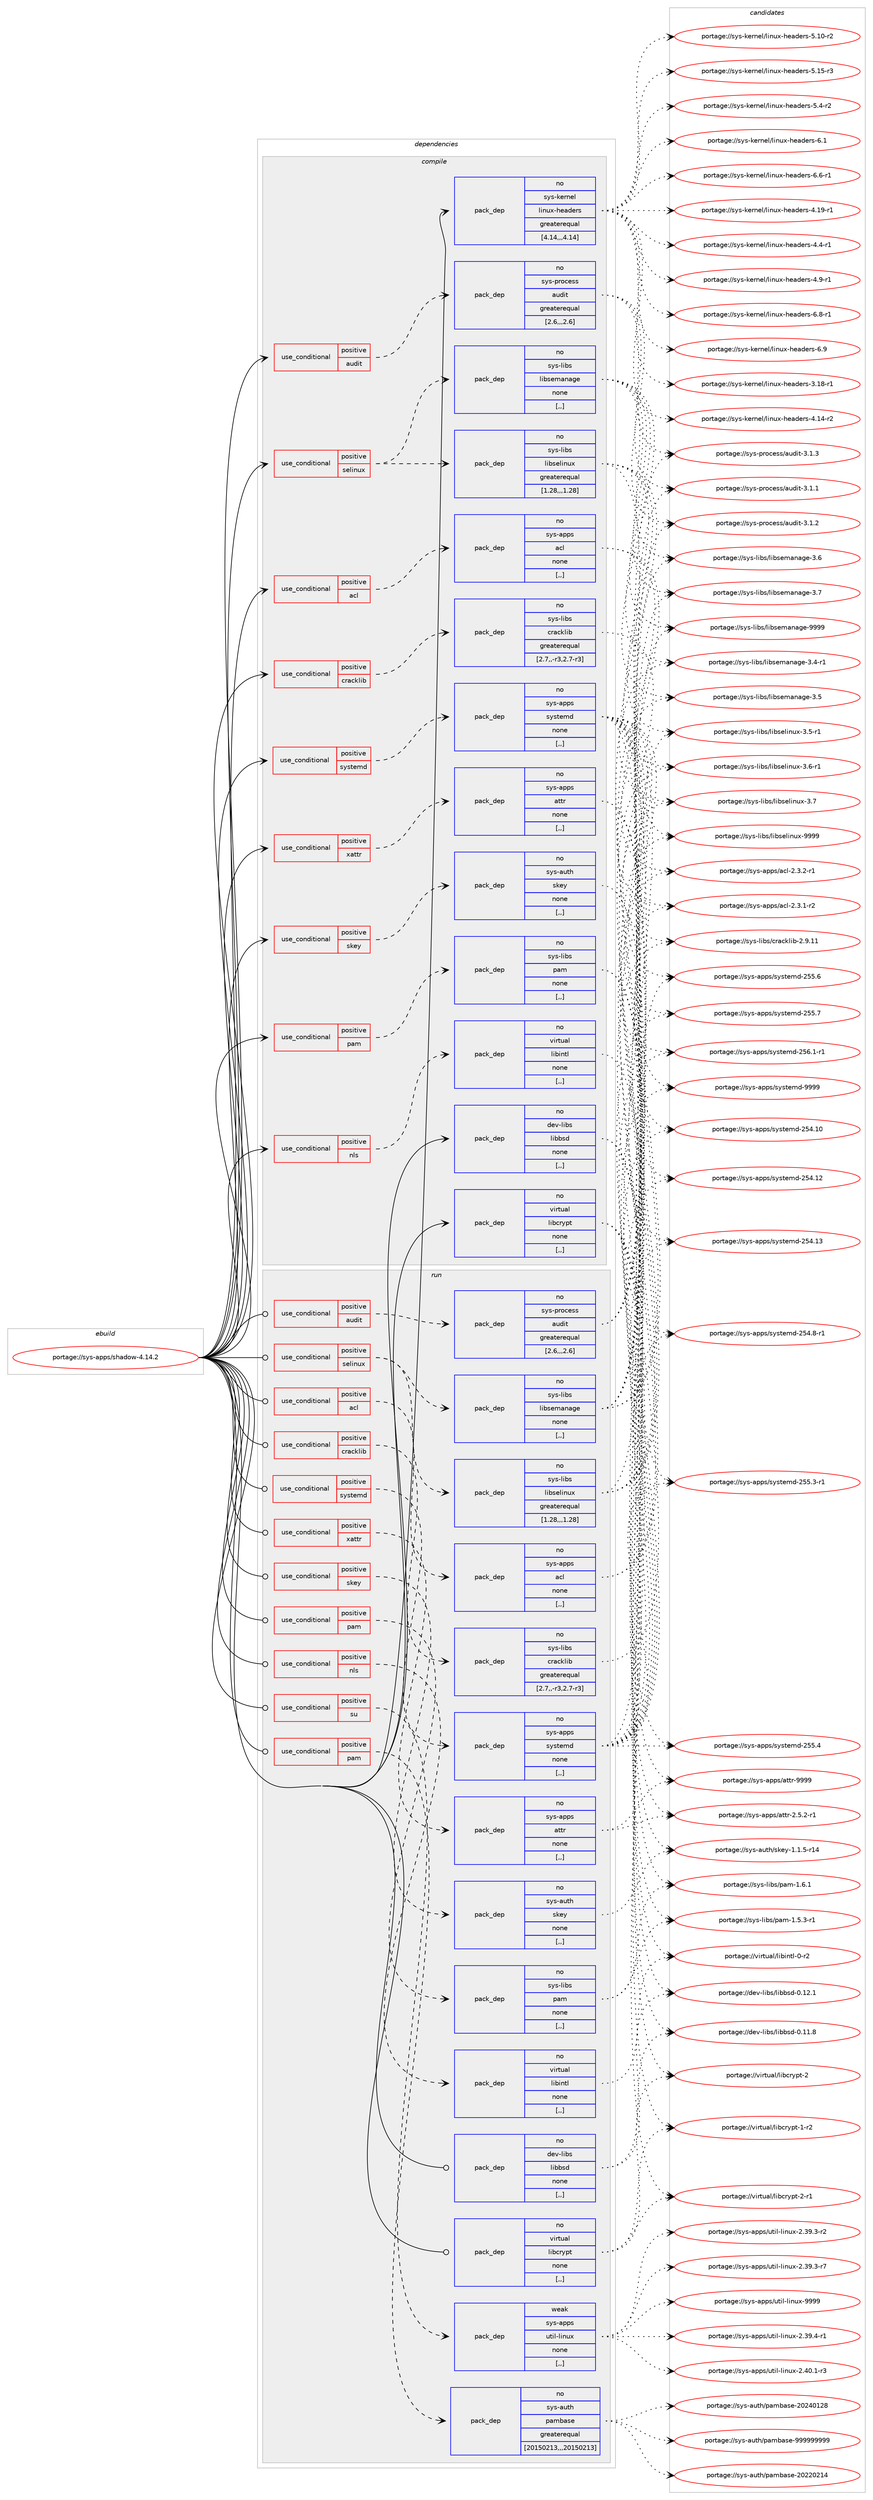 digraph prolog {

# *************
# Graph options
# *************

newrank=true;
concentrate=true;
compound=true;
graph [rankdir=LR,fontname=Helvetica,fontsize=10,ranksep=1.5];#, ranksep=2.5, nodesep=0.2];
edge  [arrowhead=vee];
node  [fontname=Helvetica,fontsize=10];

# **********
# The ebuild
# **********

subgraph cluster_leftcol {
color=gray;
rank=same;
label=<<i>ebuild</i>>;
id [label="portage://sys-apps/shadow-4.14.2", color=red, width=4, href="../sys-apps/shadow-4.14.2.svg"];
}

# ****************
# The dependencies
# ****************

subgraph cluster_midcol {
color=gray;
label=<<i>dependencies</i>>;
subgraph cluster_compile {
fillcolor="#eeeeee";
style=filled;
label=<<i>compile</i>>;
subgraph cond109213 {
dependency413370 [label=<<TABLE BORDER="0" CELLBORDER="1" CELLSPACING="0" CELLPADDING="4"><TR><TD ROWSPAN="3" CELLPADDING="10">use_conditional</TD></TR><TR><TD>positive</TD></TR><TR><TD>acl</TD></TR></TABLE>>, shape=none, color=red];
subgraph pack301301 {
dependency413371 [label=<<TABLE BORDER="0" CELLBORDER="1" CELLSPACING="0" CELLPADDING="4" WIDTH="220"><TR><TD ROWSPAN="6" CELLPADDING="30">pack_dep</TD></TR><TR><TD WIDTH="110">no</TD></TR><TR><TD>sys-apps</TD></TR><TR><TD>acl</TD></TR><TR><TD>none</TD></TR><TR><TD>[,,]</TD></TR></TABLE>>, shape=none, color=blue];
}
dependency413370:e -> dependency413371:w [weight=20,style="dashed",arrowhead="vee"];
}
id:e -> dependency413370:w [weight=20,style="solid",arrowhead="vee"];
subgraph cond109214 {
dependency413372 [label=<<TABLE BORDER="0" CELLBORDER="1" CELLSPACING="0" CELLPADDING="4"><TR><TD ROWSPAN="3" CELLPADDING="10">use_conditional</TD></TR><TR><TD>positive</TD></TR><TR><TD>audit</TD></TR></TABLE>>, shape=none, color=red];
subgraph pack301302 {
dependency413373 [label=<<TABLE BORDER="0" CELLBORDER="1" CELLSPACING="0" CELLPADDING="4" WIDTH="220"><TR><TD ROWSPAN="6" CELLPADDING="30">pack_dep</TD></TR><TR><TD WIDTH="110">no</TD></TR><TR><TD>sys-process</TD></TR><TR><TD>audit</TD></TR><TR><TD>greaterequal</TD></TR><TR><TD>[2.6,,,2.6]</TD></TR></TABLE>>, shape=none, color=blue];
}
dependency413372:e -> dependency413373:w [weight=20,style="dashed",arrowhead="vee"];
}
id:e -> dependency413372:w [weight=20,style="solid",arrowhead="vee"];
subgraph cond109215 {
dependency413374 [label=<<TABLE BORDER="0" CELLBORDER="1" CELLSPACING="0" CELLPADDING="4"><TR><TD ROWSPAN="3" CELLPADDING="10">use_conditional</TD></TR><TR><TD>positive</TD></TR><TR><TD>cracklib</TD></TR></TABLE>>, shape=none, color=red];
subgraph pack301303 {
dependency413375 [label=<<TABLE BORDER="0" CELLBORDER="1" CELLSPACING="0" CELLPADDING="4" WIDTH="220"><TR><TD ROWSPAN="6" CELLPADDING="30">pack_dep</TD></TR><TR><TD WIDTH="110">no</TD></TR><TR><TD>sys-libs</TD></TR><TR><TD>cracklib</TD></TR><TR><TD>greaterequal</TD></TR><TR><TD>[2.7,,-r3,2.7-r3]</TD></TR></TABLE>>, shape=none, color=blue];
}
dependency413374:e -> dependency413375:w [weight=20,style="dashed",arrowhead="vee"];
}
id:e -> dependency413374:w [weight=20,style="solid",arrowhead="vee"];
subgraph cond109216 {
dependency413376 [label=<<TABLE BORDER="0" CELLBORDER="1" CELLSPACING="0" CELLPADDING="4"><TR><TD ROWSPAN="3" CELLPADDING="10">use_conditional</TD></TR><TR><TD>positive</TD></TR><TR><TD>nls</TD></TR></TABLE>>, shape=none, color=red];
subgraph pack301304 {
dependency413377 [label=<<TABLE BORDER="0" CELLBORDER="1" CELLSPACING="0" CELLPADDING="4" WIDTH="220"><TR><TD ROWSPAN="6" CELLPADDING="30">pack_dep</TD></TR><TR><TD WIDTH="110">no</TD></TR><TR><TD>virtual</TD></TR><TR><TD>libintl</TD></TR><TR><TD>none</TD></TR><TR><TD>[,,]</TD></TR></TABLE>>, shape=none, color=blue];
}
dependency413376:e -> dependency413377:w [weight=20,style="dashed",arrowhead="vee"];
}
id:e -> dependency413376:w [weight=20,style="solid",arrowhead="vee"];
subgraph cond109217 {
dependency413378 [label=<<TABLE BORDER="0" CELLBORDER="1" CELLSPACING="0" CELLPADDING="4"><TR><TD ROWSPAN="3" CELLPADDING="10">use_conditional</TD></TR><TR><TD>positive</TD></TR><TR><TD>pam</TD></TR></TABLE>>, shape=none, color=red];
subgraph pack301305 {
dependency413379 [label=<<TABLE BORDER="0" CELLBORDER="1" CELLSPACING="0" CELLPADDING="4" WIDTH="220"><TR><TD ROWSPAN="6" CELLPADDING="30">pack_dep</TD></TR><TR><TD WIDTH="110">no</TD></TR><TR><TD>sys-libs</TD></TR><TR><TD>pam</TD></TR><TR><TD>none</TD></TR><TR><TD>[,,]</TD></TR></TABLE>>, shape=none, color=blue];
}
dependency413378:e -> dependency413379:w [weight=20,style="dashed",arrowhead="vee"];
}
id:e -> dependency413378:w [weight=20,style="solid",arrowhead="vee"];
subgraph cond109218 {
dependency413380 [label=<<TABLE BORDER="0" CELLBORDER="1" CELLSPACING="0" CELLPADDING="4"><TR><TD ROWSPAN="3" CELLPADDING="10">use_conditional</TD></TR><TR><TD>positive</TD></TR><TR><TD>selinux</TD></TR></TABLE>>, shape=none, color=red];
subgraph pack301306 {
dependency413381 [label=<<TABLE BORDER="0" CELLBORDER="1" CELLSPACING="0" CELLPADDING="4" WIDTH="220"><TR><TD ROWSPAN="6" CELLPADDING="30">pack_dep</TD></TR><TR><TD WIDTH="110">no</TD></TR><TR><TD>sys-libs</TD></TR><TR><TD>libselinux</TD></TR><TR><TD>greaterequal</TD></TR><TR><TD>[1.28,,,1.28]</TD></TR></TABLE>>, shape=none, color=blue];
}
dependency413380:e -> dependency413381:w [weight=20,style="dashed",arrowhead="vee"];
subgraph pack301307 {
dependency413382 [label=<<TABLE BORDER="0" CELLBORDER="1" CELLSPACING="0" CELLPADDING="4" WIDTH="220"><TR><TD ROWSPAN="6" CELLPADDING="30">pack_dep</TD></TR><TR><TD WIDTH="110">no</TD></TR><TR><TD>sys-libs</TD></TR><TR><TD>libsemanage</TD></TR><TR><TD>none</TD></TR><TR><TD>[,,]</TD></TR></TABLE>>, shape=none, color=blue];
}
dependency413380:e -> dependency413382:w [weight=20,style="dashed",arrowhead="vee"];
}
id:e -> dependency413380:w [weight=20,style="solid",arrowhead="vee"];
subgraph cond109219 {
dependency413383 [label=<<TABLE BORDER="0" CELLBORDER="1" CELLSPACING="0" CELLPADDING="4"><TR><TD ROWSPAN="3" CELLPADDING="10">use_conditional</TD></TR><TR><TD>positive</TD></TR><TR><TD>skey</TD></TR></TABLE>>, shape=none, color=red];
subgraph pack301308 {
dependency413384 [label=<<TABLE BORDER="0" CELLBORDER="1" CELLSPACING="0" CELLPADDING="4" WIDTH="220"><TR><TD ROWSPAN="6" CELLPADDING="30">pack_dep</TD></TR><TR><TD WIDTH="110">no</TD></TR><TR><TD>sys-auth</TD></TR><TR><TD>skey</TD></TR><TR><TD>none</TD></TR><TR><TD>[,,]</TD></TR></TABLE>>, shape=none, color=blue];
}
dependency413383:e -> dependency413384:w [weight=20,style="dashed",arrowhead="vee"];
}
id:e -> dependency413383:w [weight=20,style="solid",arrowhead="vee"];
subgraph cond109220 {
dependency413385 [label=<<TABLE BORDER="0" CELLBORDER="1" CELLSPACING="0" CELLPADDING="4"><TR><TD ROWSPAN="3" CELLPADDING="10">use_conditional</TD></TR><TR><TD>positive</TD></TR><TR><TD>systemd</TD></TR></TABLE>>, shape=none, color=red];
subgraph pack301309 {
dependency413386 [label=<<TABLE BORDER="0" CELLBORDER="1" CELLSPACING="0" CELLPADDING="4" WIDTH="220"><TR><TD ROWSPAN="6" CELLPADDING="30">pack_dep</TD></TR><TR><TD WIDTH="110">no</TD></TR><TR><TD>sys-apps</TD></TR><TR><TD>systemd</TD></TR><TR><TD>none</TD></TR><TR><TD>[,,]</TD></TR></TABLE>>, shape=none, color=blue];
}
dependency413385:e -> dependency413386:w [weight=20,style="dashed",arrowhead="vee"];
}
id:e -> dependency413385:w [weight=20,style="solid",arrowhead="vee"];
subgraph cond109221 {
dependency413387 [label=<<TABLE BORDER="0" CELLBORDER="1" CELLSPACING="0" CELLPADDING="4"><TR><TD ROWSPAN="3" CELLPADDING="10">use_conditional</TD></TR><TR><TD>positive</TD></TR><TR><TD>xattr</TD></TR></TABLE>>, shape=none, color=red];
subgraph pack301310 {
dependency413388 [label=<<TABLE BORDER="0" CELLBORDER="1" CELLSPACING="0" CELLPADDING="4" WIDTH="220"><TR><TD ROWSPAN="6" CELLPADDING="30">pack_dep</TD></TR><TR><TD WIDTH="110">no</TD></TR><TR><TD>sys-apps</TD></TR><TR><TD>attr</TD></TR><TR><TD>none</TD></TR><TR><TD>[,,]</TD></TR></TABLE>>, shape=none, color=blue];
}
dependency413387:e -> dependency413388:w [weight=20,style="dashed",arrowhead="vee"];
}
id:e -> dependency413387:w [weight=20,style="solid",arrowhead="vee"];
subgraph pack301311 {
dependency413389 [label=<<TABLE BORDER="0" CELLBORDER="1" CELLSPACING="0" CELLPADDING="4" WIDTH="220"><TR><TD ROWSPAN="6" CELLPADDING="30">pack_dep</TD></TR><TR><TD WIDTH="110">no</TD></TR><TR><TD>dev-libs</TD></TR><TR><TD>libbsd</TD></TR><TR><TD>none</TD></TR><TR><TD>[,,]</TD></TR></TABLE>>, shape=none, color=blue];
}
id:e -> dependency413389:w [weight=20,style="solid",arrowhead="vee"];
subgraph pack301312 {
dependency413390 [label=<<TABLE BORDER="0" CELLBORDER="1" CELLSPACING="0" CELLPADDING="4" WIDTH="220"><TR><TD ROWSPAN="6" CELLPADDING="30">pack_dep</TD></TR><TR><TD WIDTH="110">no</TD></TR><TR><TD>sys-kernel</TD></TR><TR><TD>linux-headers</TD></TR><TR><TD>greaterequal</TD></TR><TR><TD>[4.14,,,4.14]</TD></TR></TABLE>>, shape=none, color=blue];
}
id:e -> dependency413390:w [weight=20,style="solid",arrowhead="vee"];
subgraph pack301313 {
dependency413391 [label=<<TABLE BORDER="0" CELLBORDER="1" CELLSPACING="0" CELLPADDING="4" WIDTH="220"><TR><TD ROWSPAN="6" CELLPADDING="30">pack_dep</TD></TR><TR><TD WIDTH="110">no</TD></TR><TR><TD>virtual</TD></TR><TR><TD>libcrypt</TD></TR><TR><TD>none</TD></TR><TR><TD>[,,]</TD></TR></TABLE>>, shape=none, color=blue];
}
id:e -> dependency413391:w [weight=20,style="solid",arrowhead="vee"];
}
subgraph cluster_compileandrun {
fillcolor="#eeeeee";
style=filled;
label=<<i>compile and run</i>>;
}
subgraph cluster_run {
fillcolor="#eeeeee";
style=filled;
label=<<i>run</i>>;
subgraph cond109222 {
dependency413392 [label=<<TABLE BORDER="0" CELLBORDER="1" CELLSPACING="0" CELLPADDING="4"><TR><TD ROWSPAN="3" CELLPADDING="10">use_conditional</TD></TR><TR><TD>positive</TD></TR><TR><TD>acl</TD></TR></TABLE>>, shape=none, color=red];
subgraph pack301314 {
dependency413393 [label=<<TABLE BORDER="0" CELLBORDER="1" CELLSPACING="0" CELLPADDING="4" WIDTH="220"><TR><TD ROWSPAN="6" CELLPADDING="30">pack_dep</TD></TR><TR><TD WIDTH="110">no</TD></TR><TR><TD>sys-apps</TD></TR><TR><TD>acl</TD></TR><TR><TD>none</TD></TR><TR><TD>[,,]</TD></TR></TABLE>>, shape=none, color=blue];
}
dependency413392:e -> dependency413393:w [weight=20,style="dashed",arrowhead="vee"];
}
id:e -> dependency413392:w [weight=20,style="solid",arrowhead="odot"];
subgraph cond109223 {
dependency413394 [label=<<TABLE BORDER="0" CELLBORDER="1" CELLSPACING="0" CELLPADDING="4"><TR><TD ROWSPAN="3" CELLPADDING="10">use_conditional</TD></TR><TR><TD>positive</TD></TR><TR><TD>audit</TD></TR></TABLE>>, shape=none, color=red];
subgraph pack301315 {
dependency413395 [label=<<TABLE BORDER="0" CELLBORDER="1" CELLSPACING="0" CELLPADDING="4" WIDTH="220"><TR><TD ROWSPAN="6" CELLPADDING="30">pack_dep</TD></TR><TR><TD WIDTH="110">no</TD></TR><TR><TD>sys-process</TD></TR><TR><TD>audit</TD></TR><TR><TD>greaterequal</TD></TR><TR><TD>[2.6,,,2.6]</TD></TR></TABLE>>, shape=none, color=blue];
}
dependency413394:e -> dependency413395:w [weight=20,style="dashed",arrowhead="vee"];
}
id:e -> dependency413394:w [weight=20,style="solid",arrowhead="odot"];
subgraph cond109224 {
dependency413396 [label=<<TABLE BORDER="0" CELLBORDER="1" CELLSPACING="0" CELLPADDING="4"><TR><TD ROWSPAN="3" CELLPADDING="10">use_conditional</TD></TR><TR><TD>positive</TD></TR><TR><TD>cracklib</TD></TR></TABLE>>, shape=none, color=red];
subgraph pack301316 {
dependency413397 [label=<<TABLE BORDER="0" CELLBORDER="1" CELLSPACING="0" CELLPADDING="4" WIDTH="220"><TR><TD ROWSPAN="6" CELLPADDING="30">pack_dep</TD></TR><TR><TD WIDTH="110">no</TD></TR><TR><TD>sys-libs</TD></TR><TR><TD>cracklib</TD></TR><TR><TD>greaterequal</TD></TR><TR><TD>[2.7,,-r3,2.7-r3]</TD></TR></TABLE>>, shape=none, color=blue];
}
dependency413396:e -> dependency413397:w [weight=20,style="dashed",arrowhead="vee"];
}
id:e -> dependency413396:w [weight=20,style="solid",arrowhead="odot"];
subgraph cond109225 {
dependency413398 [label=<<TABLE BORDER="0" CELLBORDER="1" CELLSPACING="0" CELLPADDING="4"><TR><TD ROWSPAN="3" CELLPADDING="10">use_conditional</TD></TR><TR><TD>positive</TD></TR><TR><TD>nls</TD></TR></TABLE>>, shape=none, color=red];
subgraph pack301317 {
dependency413399 [label=<<TABLE BORDER="0" CELLBORDER="1" CELLSPACING="0" CELLPADDING="4" WIDTH="220"><TR><TD ROWSPAN="6" CELLPADDING="30">pack_dep</TD></TR><TR><TD WIDTH="110">no</TD></TR><TR><TD>virtual</TD></TR><TR><TD>libintl</TD></TR><TR><TD>none</TD></TR><TR><TD>[,,]</TD></TR></TABLE>>, shape=none, color=blue];
}
dependency413398:e -> dependency413399:w [weight=20,style="dashed",arrowhead="vee"];
}
id:e -> dependency413398:w [weight=20,style="solid",arrowhead="odot"];
subgraph cond109226 {
dependency413400 [label=<<TABLE BORDER="0" CELLBORDER="1" CELLSPACING="0" CELLPADDING="4"><TR><TD ROWSPAN="3" CELLPADDING="10">use_conditional</TD></TR><TR><TD>positive</TD></TR><TR><TD>pam</TD></TR></TABLE>>, shape=none, color=red];
subgraph pack301318 {
dependency413401 [label=<<TABLE BORDER="0" CELLBORDER="1" CELLSPACING="0" CELLPADDING="4" WIDTH="220"><TR><TD ROWSPAN="6" CELLPADDING="30">pack_dep</TD></TR><TR><TD WIDTH="110">no</TD></TR><TR><TD>sys-auth</TD></TR><TR><TD>pambase</TD></TR><TR><TD>greaterequal</TD></TR><TR><TD>[20150213,,,20150213]</TD></TR></TABLE>>, shape=none, color=blue];
}
dependency413400:e -> dependency413401:w [weight=20,style="dashed",arrowhead="vee"];
}
id:e -> dependency413400:w [weight=20,style="solid",arrowhead="odot"];
subgraph cond109227 {
dependency413402 [label=<<TABLE BORDER="0" CELLBORDER="1" CELLSPACING="0" CELLPADDING="4"><TR><TD ROWSPAN="3" CELLPADDING="10">use_conditional</TD></TR><TR><TD>positive</TD></TR><TR><TD>pam</TD></TR></TABLE>>, shape=none, color=red];
subgraph pack301319 {
dependency413403 [label=<<TABLE BORDER="0" CELLBORDER="1" CELLSPACING="0" CELLPADDING="4" WIDTH="220"><TR><TD ROWSPAN="6" CELLPADDING="30">pack_dep</TD></TR><TR><TD WIDTH="110">no</TD></TR><TR><TD>sys-libs</TD></TR><TR><TD>pam</TD></TR><TR><TD>none</TD></TR><TR><TD>[,,]</TD></TR></TABLE>>, shape=none, color=blue];
}
dependency413402:e -> dependency413403:w [weight=20,style="dashed",arrowhead="vee"];
}
id:e -> dependency413402:w [weight=20,style="solid",arrowhead="odot"];
subgraph cond109228 {
dependency413404 [label=<<TABLE BORDER="0" CELLBORDER="1" CELLSPACING="0" CELLPADDING="4"><TR><TD ROWSPAN="3" CELLPADDING="10">use_conditional</TD></TR><TR><TD>positive</TD></TR><TR><TD>selinux</TD></TR></TABLE>>, shape=none, color=red];
subgraph pack301320 {
dependency413405 [label=<<TABLE BORDER="0" CELLBORDER="1" CELLSPACING="0" CELLPADDING="4" WIDTH="220"><TR><TD ROWSPAN="6" CELLPADDING="30">pack_dep</TD></TR><TR><TD WIDTH="110">no</TD></TR><TR><TD>sys-libs</TD></TR><TR><TD>libselinux</TD></TR><TR><TD>greaterequal</TD></TR><TR><TD>[1.28,,,1.28]</TD></TR></TABLE>>, shape=none, color=blue];
}
dependency413404:e -> dependency413405:w [weight=20,style="dashed",arrowhead="vee"];
subgraph pack301321 {
dependency413406 [label=<<TABLE BORDER="0" CELLBORDER="1" CELLSPACING="0" CELLPADDING="4" WIDTH="220"><TR><TD ROWSPAN="6" CELLPADDING="30">pack_dep</TD></TR><TR><TD WIDTH="110">no</TD></TR><TR><TD>sys-libs</TD></TR><TR><TD>libsemanage</TD></TR><TR><TD>none</TD></TR><TR><TD>[,,]</TD></TR></TABLE>>, shape=none, color=blue];
}
dependency413404:e -> dependency413406:w [weight=20,style="dashed",arrowhead="vee"];
}
id:e -> dependency413404:w [weight=20,style="solid",arrowhead="odot"];
subgraph cond109229 {
dependency413407 [label=<<TABLE BORDER="0" CELLBORDER="1" CELLSPACING="0" CELLPADDING="4"><TR><TD ROWSPAN="3" CELLPADDING="10">use_conditional</TD></TR><TR><TD>positive</TD></TR><TR><TD>skey</TD></TR></TABLE>>, shape=none, color=red];
subgraph pack301322 {
dependency413408 [label=<<TABLE BORDER="0" CELLBORDER="1" CELLSPACING="0" CELLPADDING="4" WIDTH="220"><TR><TD ROWSPAN="6" CELLPADDING="30">pack_dep</TD></TR><TR><TD WIDTH="110">no</TD></TR><TR><TD>sys-auth</TD></TR><TR><TD>skey</TD></TR><TR><TD>none</TD></TR><TR><TD>[,,]</TD></TR></TABLE>>, shape=none, color=blue];
}
dependency413407:e -> dependency413408:w [weight=20,style="dashed",arrowhead="vee"];
}
id:e -> dependency413407:w [weight=20,style="solid",arrowhead="odot"];
subgraph cond109230 {
dependency413409 [label=<<TABLE BORDER="0" CELLBORDER="1" CELLSPACING="0" CELLPADDING="4"><TR><TD ROWSPAN="3" CELLPADDING="10">use_conditional</TD></TR><TR><TD>positive</TD></TR><TR><TD>su</TD></TR></TABLE>>, shape=none, color=red];
subgraph pack301323 {
dependency413410 [label=<<TABLE BORDER="0" CELLBORDER="1" CELLSPACING="0" CELLPADDING="4" WIDTH="220"><TR><TD ROWSPAN="6" CELLPADDING="30">pack_dep</TD></TR><TR><TD WIDTH="110">weak</TD></TR><TR><TD>sys-apps</TD></TR><TR><TD>util-linux</TD></TR><TR><TD>none</TD></TR><TR><TD>[,,]</TD></TR></TABLE>>, shape=none, color=blue];
}
dependency413409:e -> dependency413410:w [weight=20,style="dashed",arrowhead="vee"];
}
id:e -> dependency413409:w [weight=20,style="solid",arrowhead="odot"];
subgraph cond109231 {
dependency413411 [label=<<TABLE BORDER="0" CELLBORDER="1" CELLSPACING="0" CELLPADDING="4"><TR><TD ROWSPAN="3" CELLPADDING="10">use_conditional</TD></TR><TR><TD>positive</TD></TR><TR><TD>systemd</TD></TR></TABLE>>, shape=none, color=red];
subgraph pack301324 {
dependency413412 [label=<<TABLE BORDER="0" CELLBORDER="1" CELLSPACING="0" CELLPADDING="4" WIDTH="220"><TR><TD ROWSPAN="6" CELLPADDING="30">pack_dep</TD></TR><TR><TD WIDTH="110">no</TD></TR><TR><TD>sys-apps</TD></TR><TR><TD>systemd</TD></TR><TR><TD>none</TD></TR><TR><TD>[,,]</TD></TR></TABLE>>, shape=none, color=blue];
}
dependency413411:e -> dependency413412:w [weight=20,style="dashed",arrowhead="vee"];
}
id:e -> dependency413411:w [weight=20,style="solid",arrowhead="odot"];
subgraph cond109232 {
dependency413413 [label=<<TABLE BORDER="0" CELLBORDER="1" CELLSPACING="0" CELLPADDING="4"><TR><TD ROWSPAN="3" CELLPADDING="10">use_conditional</TD></TR><TR><TD>positive</TD></TR><TR><TD>xattr</TD></TR></TABLE>>, shape=none, color=red];
subgraph pack301325 {
dependency413414 [label=<<TABLE BORDER="0" CELLBORDER="1" CELLSPACING="0" CELLPADDING="4" WIDTH="220"><TR><TD ROWSPAN="6" CELLPADDING="30">pack_dep</TD></TR><TR><TD WIDTH="110">no</TD></TR><TR><TD>sys-apps</TD></TR><TR><TD>attr</TD></TR><TR><TD>none</TD></TR><TR><TD>[,,]</TD></TR></TABLE>>, shape=none, color=blue];
}
dependency413413:e -> dependency413414:w [weight=20,style="dashed",arrowhead="vee"];
}
id:e -> dependency413413:w [weight=20,style="solid",arrowhead="odot"];
subgraph pack301326 {
dependency413415 [label=<<TABLE BORDER="0" CELLBORDER="1" CELLSPACING="0" CELLPADDING="4" WIDTH="220"><TR><TD ROWSPAN="6" CELLPADDING="30">pack_dep</TD></TR><TR><TD WIDTH="110">no</TD></TR><TR><TD>dev-libs</TD></TR><TR><TD>libbsd</TD></TR><TR><TD>none</TD></TR><TR><TD>[,,]</TD></TR></TABLE>>, shape=none, color=blue];
}
id:e -> dependency413415:w [weight=20,style="solid",arrowhead="odot"];
subgraph pack301327 {
dependency413416 [label=<<TABLE BORDER="0" CELLBORDER="1" CELLSPACING="0" CELLPADDING="4" WIDTH="220"><TR><TD ROWSPAN="6" CELLPADDING="30">pack_dep</TD></TR><TR><TD WIDTH="110">no</TD></TR><TR><TD>virtual</TD></TR><TR><TD>libcrypt</TD></TR><TR><TD>none</TD></TR><TR><TD>[,,]</TD></TR></TABLE>>, shape=none, color=blue];
}
id:e -> dependency413416:w [weight=20,style="solid",arrowhead="odot"];
}
}

# **************
# The candidates
# **************

subgraph cluster_choices {
rank=same;
color=gray;
label=<<i>candidates</i>>;

subgraph choice301301 {
color=black;
nodesep=1;
choice11512111545971121121154797991084550465146494511450 [label="portage://sys-apps/acl-2.3.1-r2", color=red, width=4,href="../sys-apps/acl-2.3.1-r2.svg"];
choice11512111545971121121154797991084550465146504511449 [label="portage://sys-apps/acl-2.3.2-r1", color=red, width=4,href="../sys-apps/acl-2.3.2-r1.svg"];
dependency413371:e -> choice11512111545971121121154797991084550465146494511450:w [style=dotted,weight="100"];
dependency413371:e -> choice11512111545971121121154797991084550465146504511449:w [style=dotted,weight="100"];
}
subgraph choice301302 {
color=black;
nodesep=1;
choice11512111545112114111991011151154797117100105116455146494649 [label="portage://sys-process/audit-3.1.1", color=red, width=4,href="../sys-process/audit-3.1.1.svg"];
choice11512111545112114111991011151154797117100105116455146494650 [label="portage://sys-process/audit-3.1.2", color=red, width=4,href="../sys-process/audit-3.1.2.svg"];
choice11512111545112114111991011151154797117100105116455146494651 [label="portage://sys-process/audit-3.1.3", color=red, width=4,href="../sys-process/audit-3.1.3.svg"];
dependency413373:e -> choice11512111545112114111991011151154797117100105116455146494649:w [style=dotted,weight="100"];
dependency413373:e -> choice11512111545112114111991011151154797117100105116455146494650:w [style=dotted,weight="100"];
dependency413373:e -> choice11512111545112114111991011151154797117100105116455146494651:w [style=dotted,weight="100"];
}
subgraph choice301303 {
color=black;
nodesep=1;
choice1151211154510810598115479911497991071081059845504657464949 [label="portage://sys-libs/cracklib-2.9.11", color=red, width=4,href="../sys-libs/cracklib-2.9.11.svg"];
dependency413375:e -> choice1151211154510810598115479911497991071081059845504657464949:w [style=dotted,weight="100"];
}
subgraph choice301304 {
color=black;
nodesep=1;
choice11810511411611797108471081059810511011610845484511450 [label="portage://virtual/libintl-0-r2", color=red, width=4,href="../virtual/libintl-0-r2.svg"];
dependency413377:e -> choice11810511411611797108471081059810511011610845484511450:w [style=dotted,weight="100"];
}
subgraph choice301305 {
color=black;
nodesep=1;
choice115121115451081059811547112971094549465346514511449 [label="portage://sys-libs/pam-1.5.3-r1", color=red, width=4,href="../sys-libs/pam-1.5.3-r1.svg"];
choice11512111545108105981154711297109454946544649 [label="portage://sys-libs/pam-1.6.1", color=red, width=4,href="../sys-libs/pam-1.6.1.svg"];
dependency413379:e -> choice115121115451081059811547112971094549465346514511449:w [style=dotted,weight="100"];
dependency413379:e -> choice11512111545108105981154711297109454946544649:w [style=dotted,weight="100"];
}
subgraph choice301306 {
color=black;
nodesep=1;
choice11512111545108105981154710810598115101108105110117120455146534511449 [label="portage://sys-libs/libselinux-3.5-r1", color=red, width=4,href="../sys-libs/libselinux-3.5-r1.svg"];
choice11512111545108105981154710810598115101108105110117120455146544511449 [label="portage://sys-libs/libselinux-3.6-r1", color=red, width=4,href="../sys-libs/libselinux-3.6-r1.svg"];
choice1151211154510810598115471081059811510110810511011712045514655 [label="portage://sys-libs/libselinux-3.7", color=red, width=4,href="../sys-libs/libselinux-3.7.svg"];
choice115121115451081059811547108105981151011081051101171204557575757 [label="portage://sys-libs/libselinux-9999", color=red, width=4,href="../sys-libs/libselinux-9999.svg"];
dependency413381:e -> choice11512111545108105981154710810598115101108105110117120455146534511449:w [style=dotted,weight="100"];
dependency413381:e -> choice11512111545108105981154710810598115101108105110117120455146544511449:w [style=dotted,weight="100"];
dependency413381:e -> choice1151211154510810598115471081059811510110810511011712045514655:w [style=dotted,weight="100"];
dependency413381:e -> choice115121115451081059811547108105981151011081051101171204557575757:w [style=dotted,weight="100"];
}
subgraph choice301307 {
color=black;
nodesep=1;
choice115121115451081059811547108105981151011099711097103101455146524511449 [label="portage://sys-libs/libsemanage-3.4-r1", color=red, width=4,href="../sys-libs/libsemanage-3.4-r1.svg"];
choice11512111545108105981154710810598115101109971109710310145514653 [label="portage://sys-libs/libsemanage-3.5", color=red, width=4,href="../sys-libs/libsemanage-3.5.svg"];
choice11512111545108105981154710810598115101109971109710310145514654 [label="portage://sys-libs/libsemanage-3.6", color=red, width=4,href="../sys-libs/libsemanage-3.6.svg"];
choice11512111545108105981154710810598115101109971109710310145514655 [label="portage://sys-libs/libsemanage-3.7", color=red, width=4,href="../sys-libs/libsemanage-3.7.svg"];
choice1151211154510810598115471081059811510110997110971031014557575757 [label="portage://sys-libs/libsemanage-9999", color=red, width=4,href="../sys-libs/libsemanage-9999.svg"];
dependency413382:e -> choice115121115451081059811547108105981151011099711097103101455146524511449:w [style=dotted,weight="100"];
dependency413382:e -> choice11512111545108105981154710810598115101109971109710310145514653:w [style=dotted,weight="100"];
dependency413382:e -> choice11512111545108105981154710810598115101109971109710310145514654:w [style=dotted,weight="100"];
dependency413382:e -> choice11512111545108105981154710810598115101109971109710310145514655:w [style=dotted,weight="100"];
dependency413382:e -> choice1151211154510810598115471081059811510110997110971031014557575757:w [style=dotted,weight="100"];
}
subgraph choice301308 {
color=black;
nodesep=1;
choice115121115459711711610447115107101121454946494653451144952 [label="portage://sys-auth/skey-1.1.5-r14", color=red, width=4,href="../sys-auth/skey-1.1.5-r14.svg"];
dependency413384:e -> choice115121115459711711610447115107101121454946494653451144952:w [style=dotted,weight="100"];
}
subgraph choice301309 {
color=black;
nodesep=1;
choice11512111545971121121154711512111511610110910045505352464948 [label="portage://sys-apps/systemd-254.10", color=red, width=4,href="../sys-apps/systemd-254.10.svg"];
choice11512111545971121121154711512111511610110910045505352464950 [label="portage://sys-apps/systemd-254.12", color=red, width=4,href="../sys-apps/systemd-254.12.svg"];
choice11512111545971121121154711512111511610110910045505352464951 [label="portage://sys-apps/systemd-254.13", color=red, width=4,href="../sys-apps/systemd-254.13.svg"];
choice1151211154597112112115471151211151161011091004550535246564511449 [label="portage://sys-apps/systemd-254.8-r1", color=red, width=4,href="../sys-apps/systemd-254.8-r1.svg"];
choice1151211154597112112115471151211151161011091004550535346514511449 [label="portage://sys-apps/systemd-255.3-r1", color=red, width=4,href="../sys-apps/systemd-255.3-r1.svg"];
choice115121115459711211211547115121115116101109100455053534652 [label="portage://sys-apps/systemd-255.4", color=red, width=4,href="../sys-apps/systemd-255.4.svg"];
choice115121115459711211211547115121115116101109100455053534654 [label="portage://sys-apps/systemd-255.6", color=red, width=4,href="../sys-apps/systemd-255.6.svg"];
choice115121115459711211211547115121115116101109100455053534655 [label="portage://sys-apps/systemd-255.7", color=red, width=4,href="../sys-apps/systemd-255.7.svg"];
choice1151211154597112112115471151211151161011091004550535446494511449 [label="portage://sys-apps/systemd-256.1-r1", color=red, width=4,href="../sys-apps/systemd-256.1-r1.svg"];
choice1151211154597112112115471151211151161011091004557575757 [label="portage://sys-apps/systemd-9999", color=red, width=4,href="../sys-apps/systemd-9999.svg"];
dependency413386:e -> choice11512111545971121121154711512111511610110910045505352464948:w [style=dotted,weight="100"];
dependency413386:e -> choice11512111545971121121154711512111511610110910045505352464950:w [style=dotted,weight="100"];
dependency413386:e -> choice11512111545971121121154711512111511610110910045505352464951:w [style=dotted,weight="100"];
dependency413386:e -> choice1151211154597112112115471151211151161011091004550535246564511449:w [style=dotted,weight="100"];
dependency413386:e -> choice1151211154597112112115471151211151161011091004550535346514511449:w [style=dotted,weight="100"];
dependency413386:e -> choice115121115459711211211547115121115116101109100455053534652:w [style=dotted,weight="100"];
dependency413386:e -> choice115121115459711211211547115121115116101109100455053534654:w [style=dotted,weight="100"];
dependency413386:e -> choice115121115459711211211547115121115116101109100455053534655:w [style=dotted,weight="100"];
dependency413386:e -> choice1151211154597112112115471151211151161011091004550535446494511449:w [style=dotted,weight="100"];
dependency413386:e -> choice1151211154597112112115471151211151161011091004557575757:w [style=dotted,weight="100"];
}
subgraph choice301310 {
color=black;
nodesep=1;
choice115121115459711211211547971161161144550465346504511449 [label="portage://sys-apps/attr-2.5.2-r1", color=red, width=4,href="../sys-apps/attr-2.5.2-r1.svg"];
choice115121115459711211211547971161161144557575757 [label="portage://sys-apps/attr-9999", color=red, width=4,href="../sys-apps/attr-9999.svg"];
dependency413388:e -> choice115121115459711211211547971161161144550465346504511449:w [style=dotted,weight="100"];
dependency413388:e -> choice115121115459711211211547971161161144557575757:w [style=dotted,weight="100"];
}
subgraph choice301311 {
color=black;
nodesep=1;
choice100101118451081059811547108105989811510045484649494656 [label="portage://dev-libs/libbsd-0.11.8", color=red, width=4,href="../dev-libs/libbsd-0.11.8.svg"];
choice100101118451081059811547108105989811510045484649504649 [label="portage://dev-libs/libbsd-0.12.1", color=red, width=4,href="../dev-libs/libbsd-0.12.1.svg"];
dependency413389:e -> choice100101118451081059811547108105989811510045484649494656:w [style=dotted,weight="100"];
dependency413389:e -> choice100101118451081059811547108105989811510045484649504649:w [style=dotted,weight="100"];
}
subgraph choice301312 {
color=black;
nodesep=1;
choice1151211154510710111411010110847108105110117120451041019710010111411545514649564511449 [label="portage://sys-kernel/linux-headers-3.18-r1", color=red, width=4,href="../sys-kernel/linux-headers-3.18-r1.svg"];
choice1151211154510710111411010110847108105110117120451041019710010111411545524649524511450 [label="portage://sys-kernel/linux-headers-4.14-r2", color=red, width=4,href="../sys-kernel/linux-headers-4.14-r2.svg"];
choice1151211154510710111411010110847108105110117120451041019710010111411545524649574511449 [label="portage://sys-kernel/linux-headers-4.19-r1", color=red, width=4,href="../sys-kernel/linux-headers-4.19-r1.svg"];
choice11512111545107101114110101108471081051101171204510410197100101114115455246524511449 [label="portage://sys-kernel/linux-headers-4.4-r1", color=red, width=4,href="../sys-kernel/linux-headers-4.4-r1.svg"];
choice11512111545107101114110101108471081051101171204510410197100101114115455246574511449 [label="portage://sys-kernel/linux-headers-4.9-r1", color=red, width=4,href="../sys-kernel/linux-headers-4.9-r1.svg"];
choice1151211154510710111411010110847108105110117120451041019710010111411545534649484511450 [label="portage://sys-kernel/linux-headers-5.10-r2", color=red, width=4,href="../sys-kernel/linux-headers-5.10-r2.svg"];
choice1151211154510710111411010110847108105110117120451041019710010111411545534649534511451 [label="portage://sys-kernel/linux-headers-5.15-r3", color=red, width=4,href="../sys-kernel/linux-headers-5.15-r3.svg"];
choice11512111545107101114110101108471081051101171204510410197100101114115455346524511450 [label="portage://sys-kernel/linux-headers-5.4-r2", color=red, width=4,href="../sys-kernel/linux-headers-5.4-r2.svg"];
choice1151211154510710111411010110847108105110117120451041019710010111411545544649 [label="portage://sys-kernel/linux-headers-6.1", color=red, width=4,href="../sys-kernel/linux-headers-6.1.svg"];
choice11512111545107101114110101108471081051101171204510410197100101114115455446544511449 [label="portage://sys-kernel/linux-headers-6.6-r1", color=red, width=4,href="../sys-kernel/linux-headers-6.6-r1.svg"];
choice11512111545107101114110101108471081051101171204510410197100101114115455446564511449 [label="portage://sys-kernel/linux-headers-6.8-r1", color=red, width=4,href="../sys-kernel/linux-headers-6.8-r1.svg"];
choice1151211154510710111411010110847108105110117120451041019710010111411545544657 [label="portage://sys-kernel/linux-headers-6.9", color=red, width=4,href="../sys-kernel/linux-headers-6.9.svg"];
dependency413390:e -> choice1151211154510710111411010110847108105110117120451041019710010111411545514649564511449:w [style=dotted,weight="100"];
dependency413390:e -> choice1151211154510710111411010110847108105110117120451041019710010111411545524649524511450:w [style=dotted,weight="100"];
dependency413390:e -> choice1151211154510710111411010110847108105110117120451041019710010111411545524649574511449:w [style=dotted,weight="100"];
dependency413390:e -> choice11512111545107101114110101108471081051101171204510410197100101114115455246524511449:w [style=dotted,weight="100"];
dependency413390:e -> choice11512111545107101114110101108471081051101171204510410197100101114115455246574511449:w [style=dotted,weight="100"];
dependency413390:e -> choice1151211154510710111411010110847108105110117120451041019710010111411545534649484511450:w [style=dotted,weight="100"];
dependency413390:e -> choice1151211154510710111411010110847108105110117120451041019710010111411545534649534511451:w [style=dotted,weight="100"];
dependency413390:e -> choice11512111545107101114110101108471081051101171204510410197100101114115455346524511450:w [style=dotted,weight="100"];
dependency413390:e -> choice1151211154510710111411010110847108105110117120451041019710010111411545544649:w [style=dotted,weight="100"];
dependency413390:e -> choice11512111545107101114110101108471081051101171204510410197100101114115455446544511449:w [style=dotted,weight="100"];
dependency413390:e -> choice11512111545107101114110101108471081051101171204510410197100101114115455446564511449:w [style=dotted,weight="100"];
dependency413390:e -> choice1151211154510710111411010110847108105110117120451041019710010111411545544657:w [style=dotted,weight="100"];
}
subgraph choice301313 {
color=black;
nodesep=1;
choice1181051141161179710847108105989911412111211645494511450 [label="portage://virtual/libcrypt-1-r2", color=red, width=4,href="../virtual/libcrypt-1-r2.svg"];
choice118105114116117971084710810598991141211121164550 [label="portage://virtual/libcrypt-2", color=red, width=4,href="../virtual/libcrypt-2.svg"];
choice1181051141161179710847108105989911412111211645504511449 [label="portage://virtual/libcrypt-2-r1", color=red, width=4,href="../virtual/libcrypt-2-r1.svg"];
dependency413391:e -> choice1181051141161179710847108105989911412111211645494511450:w [style=dotted,weight="100"];
dependency413391:e -> choice118105114116117971084710810598991141211121164550:w [style=dotted,weight="100"];
dependency413391:e -> choice1181051141161179710847108105989911412111211645504511449:w [style=dotted,weight="100"];
}
subgraph choice301314 {
color=black;
nodesep=1;
choice11512111545971121121154797991084550465146494511450 [label="portage://sys-apps/acl-2.3.1-r2", color=red, width=4,href="../sys-apps/acl-2.3.1-r2.svg"];
choice11512111545971121121154797991084550465146504511449 [label="portage://sys-apps/acl-2.3.2-r1", color=red, width=4,href="../sys-apps/acl-2.3.2-r1.svg"];
dependency413393:e -> choice11512111545971121121154797991084550465146494511450:w [style=dotted,weight="100"];
dependency413393:e -> choice11512111545971121121154797991084550465146504511449:w [style=dotted,weight="100"];
}
subgraph choice301315 {
color=black;
nodesep=1;
choice11512111545112114111991011151154797117100105116455146494649 [label="portage://sys-process/audit-3.1.1", color=red, width=4,href="../sys-process/audit-3.1.1.svg"];
choice11512111545112114111991011151154797117100105116455146494650 [label="portage://sys-process/audit-3.1.2", color=red, width=4,href="../sys-process/audit-3.1.2.svg"];
choice11512111545112114111991011151154797117100105116455146494651 [label="portage://sys-process/audit-3.1.3", color=red, width=4,href="../sys-process/audit-3.1.3.svg"];
dependency413395:e -> choice11512111545112114111991011151154797117100105116455146494649:w [style=dotted,weight="100"];
dependency413395:e -> choice11512111545112114111991011151154797117100105116455146494650:w [style=dotted,weight="100"];
dependency413395:e -> choice11512111545112114111991011151154797117100105116455146494651:w [style=dotted,weight="100"];
}
subgraph choice301316 {
color=black;
nodesep=1;
choice1151211154510810598115479911497991071081059845504657464949 [label="portage://sys-libs/cracklib-2.9.11", color=red, width=4,href="../sys-libs/cracklib-2.9.11.svg"];
dependency413397:e -> choice1151211154510810598115479911497991071081059845504657464949:w [style=dotted,weight="100"];
}
subgraph choice301317 {
color=black;
nodesep=1;
choice11810511411611797108471081059810511011610845484511450 [label="portage://virtual/libintl-0-r2", color=red, width=4,href="../virtual/libintl-0-r2.svg"];
dependency413399:e -> choice11810511411611797108471081059810511011610845484511450:w [style=dotted,weight="100"];
}
subgraph choice301318 {
color=black;
nodesep=1;
choice115121115459711711610447112971099897115101455048505048504952 [label="portage://sys-auth/pambase-20220214", color=red, width=4,href="../sys-auth/pambase-20220214.svg"];
choice115121115459711711610447112971099897115101455048505248495056 [label="portage://sys-auth/pambase-20240128", color=red, width=4,href="../sys-auth/pambase-20240128.svg"];
choice11512111545971171161044711297109989711510145575757575757575757 [label="portage://sys-auth/pambase-999999999", color=red, width=4,href="../sys-auth/pambase-999999999.svg"];
dependency413401:e -> choice115121115459711711610447112971099897115101455048505048504952:w [style=dotted,weight="100"];
dependency413401:e -> choice115121115459711711610447112971099897115101455048505248495056:w [style=dotted,weight="100"];
dependency413401:e -> choice11512111545971171161044711297109989711510145575757575757575757:w [style=dotted,weight="100"];
}
subgraph choice301319 {
color=black;
nodesep=1;
choice115121115451081059811547112971094549465346514511449 [label="portage://sys-libs/pam-1.5.3-r1", color=red, width=4,href="../sys-libs/pam-1.5.3-r1.svg"];
choice11512111545108105981154711297109454946544649 [label="portage://sys-libs/pam-1.6.1", color=red, width=4,href="../sys-libs/pam-1.6.1.svg"];
dependency413403:e -> choice115121115451081059811547112971094549465346514511449:w [style=dotted,weight="100"];
dependency413403:e -> choice11512111545108105981154711297109454946544649:w [style=dotted,weight="100"];
}
subgraph choice301320 {
color=black;
nodesep=1;
choice11512111545108105981154710810598115101108105110117120455146534511449 [label="portage://sys-libs/libselinux-3.5-r1", color=red, width=4,href="../sys-libs/libselinux-3.5-r1.svg"];
choice11512111545108105981154710810598115101108105110117120455146544511449 [label="portage://sys-libs/libselinux-3.6-r1", color=red, width=4,href="../sys-libs/libselinux-3.6-r1.svg"];
choice1151211154510810598115471081059811510110810511011712045514655 [label="portage://sys-libs/libselinux-3.7", color=red, width=4,href="../sys-libs/libselinux-3.7.svg"];
choice115121115451081059811547108105981151011081051101171204557575757 [label="portage://sys-libs/libselinux-9999", color=red, width=4,href="../sys-libs/libselinux-9999.svg"];
dependency413405:e -> choice11512111545108105981154710810598115101108105110117120455146534511449:w [style=dotted,weight="100"];
dependency413405:e -> choice11512111545108105981154710810598115101108105110117120455146544511449:w [style=dotted,weight="100"];
dependency413405:e -> choice1151211154510810598115471081059811510110810511011712045514655:w [style=dotted,weight="100"];
dependency413405:e -> choice115121115451081059811547108105981151011081051101171204557575757:w [style=dotted,weight="100"];
}
subgraph choice301321 {
color=black;
nodesep=1;
choice115121115451081059811547108105981151011099711097103101455146524511449 [label="portage://sys-libs/libsemanage-3.4-r1", color=red, width=4,href="../sys-libs/libsemanage-3.4-r1.svg"];
choice11512111545108105981154710810598115101109971109710310145514653 [label="portage://sys-libs/libsemanage-3.5", color=red, width=4,href="../sys-libs/libsemanage-3.5.svg"];
choice11512111545108105981154710810598115101109971109710310145514654 [label="portage://sys-libs/libsemanage-3.6", color=red, width=4,href="../sys-libs/libsemanage-3.6.svg"];
choice11512111545108105981154710810598115101109971109710310145514655 [label="portage://sys-libs/libsemanage-3.7", color=red, width=4,href="../sys-libs/libsemanage-3.7.svg"];
choice1151211154510810598115471081059811510110997110971031014557575757 [label="portage://sys-libs/libsemanage-9999", color=red, width=4,href="../sys-libs/libsemanage-9999.svg"];
dependency413406:e -> choice115121115451081059811547108105981151011099711097103101455146524511449:w [style=dotted,weight="100"];
dependency413406:e -> choice11512111545108105981154710810598115101109971109710310145514653:w [style=dotted,weight="100"];
dependency413406:e -> choice11512111545108105981154710810598115101109971109710310145514654:w [style=dotted,weight="100"];
dependency413406:e -> choice11512111545108105981154710810598115101109971109710310145514655:w [style=dotted,weight="100"];
dependency413406:e -> choice1151211154510810598115471081059811510110997110971031014557575757:w [style=dotted,weight="100"];
}
subgraph choice301322 {
color=black;
nodesep=1;
choice115121115459711711610447115107101121454946494653451144952 [label="portage://sys-auth/skey-1.1.5-r14", color=red, width=4,href="../sys-auth/skey-1.1.5-r14.svg"];
dependency413408:e -> choice115121115459711711610447115107101121454946494653451144952:w [style=dotted,weight="100"];
}
subgraph choice301323 {
color=black;
nodesep=1;
choice11512111545971121121154711711610510845108105110117120455046515746514511450 [label="portage://sys-apps/util-linux-2.39.3-r2", color=red, width=4,href="../sys-apps/util-linux-2.39.3-r2.svg"];
choice11512111545971121121154711711610510845108105110117120455046515746514511455 [label="portage://sys-apps/util-linux-2.39.3-r7", color=red, width=4,href="../sys-apps/util-linux-2.39.3-r7.svg"];
choice11512111545971121121154711711610510845108105110117120455046515746524511449 [label="portage://sys-apps/util-linux-2.39.4-r1", color=red, width=4,href="../sys-apps/util-linux-2.39.4-r1.svg"];
choice11512111545971121121154711711610510845108105110117120455046524846494511451 [label="portage://sys-apps/util-linux-2.40.1-r3", color=red, width=4,href="../sys-apps/util-linux-2.40.1-r3.svg"];
choice115121115459711211211547117116105108451081051101171204557575757 [label="portage://sys-apps/util-linux-9999", color=red, width=4,href="../sys-apps/util-linux-9999.svg"];
dependency413410:e -> choice11512111545971121121154711711610510845108105110117120455046515746514511450:w [style=dotted,weight="100"];
dependency413410:e -> choice11512111545971121121154711711610510845108105110117120455046515746514511455:w [style=dotted,weight="100"];
dependency413410:e -> choice11512111545971121121154711711610510845108105110117120455046515746524511449:w [style=dotted,weight="100"];
dependency413410:e -> choice11512111545971121121154711711610510845108105110117120455046524846494511451:w [style=dotted,weight="100"];
dependency413410:e -> choice115121115459711211211547117116105108451081051101171204557575757:w [style=dotted,weight="100"];
}
subgraph choice301324 {
color=black;
nodesep=1;
choice11512111545971121121154711512111511610110910045505352464948 [label="portage://sys-apps/systemd-254.10", color=red, width=4,href="../sys-apps/systemd-254.10.svg"];
choice11512111545971121121154711512111511610110910045505352464950 [label="portage://sys-apps/systemd-254.12", color=red, width=4,href="../sys-apps/systemd-254.12.svg"];
choice11512111545971121121154711512111511610110910045505352464951 [label="portage://sys-apps/systemd-254.13", color=red, width=4,href="../sys-apps/systemd-254.13.svg"];
choice1151211154597112112115471151211151161011091004550535246564511449 [label="portage://sys-apps/systemd-254.8-r1", color=red, width=4,href="../sys-apps/systemd-254.8-r1.svg"];
choice1151211154597112112115471151211151161011091004550535346514511449 [label="portage://sys-apps/systemd-255.3-r1", color=red, width=4,href="../sys-apps/systemd-255.3-r1.svg"];
choice115121115459711211211547115121115116101109100455053534652 [label="portage://sys-apps/systemd-255.4", color=red, width=4,href="../sys-apps/systemd-255.4.svg"];
choice115121115459711211211547115121115116101109100455053534654 [label="portage://sys-apps/systemd-255.6", color=red, width=4,href="../sys-apps/systemd-255.6.svg"];
choice115121115459711211211547115121115116101109100455053534655 [label="portage://sys-apps/systemd-255.7", color=red, width=4,href="../sys-apps/systemd-255.7.svg"];
choice1151211154597112112115471151211151161011091004550535446494511449 [label="portage://sys-apps/systemd-256.1-r1", color=red, width=4,href="../sys-apps/systemd-256.1-r1.svg"];
choice1151211154597112112115471151211151161011091004557575757 [label="portage://sys-apps/systemd-9999", color=red, width=4,href="../sys-apps/systemd-9999.svg"];
dependency413412:e -> choice11512111545971121121154711512111511610110910045505352464948:w [style=dotted,weight="100"];
dependency413412:e -> choice11512111545971121121154711512111511610110910045505352464950:w [style=dotted,weight="100"];
dependency413412:e -> choice11512111545971121121154711512111511610110910045505352464951:w [style=dotted,weight="100"];
dependency413412:e -> choice1151211154597112112115471151211151161011091004550535246564511449:w [style=dotted,weight="100"];
dependency413412:e -> choice1151211154597112112115471151211151161011091004550535346514511449:w [style=dotted,weight="100"];
dependency413412:e -> choice115121115459711211211547115121115116101109100455053534652:w [style=dotted,weight="100"];
dependency413412:e -> choice115121115459711211211547115121115116101109100455053534654:w [style=dotted,weight="100"];
dependency413412:e -> choice115121115459711211211547115121115116101109100455053534655:w [style=dotted,weight="100"];
dependency413412:e -> choice1151211154597112112115471151211151161011091004550535446494511449:w [style=dotted,weight="100"];
dependency413412:e -> choice1151211154597112112115471151211151161011091004557575757:w [style=dotted,weight="100"];
}
subgraph choice301325 {
color=black;
nodesep=1;
choice115121115459711211211547971161161144550465346504511449 [label="portage://sys-apps/attr-2.5.2-r1", color=red, width=4,href="../sys-apps/attr-2.5.2-r1.svg"];
choice115121115459711211211547971161161144557575757 [label="portage://sys-apps/attr-9999", color=red, width=4,href="../sys-apps/attr-9999.svg"];
dependency413414:e -> choice115121115459711211211547971161161144550465346504511449:w [style=dotted,weight="100"];
dependency413414:e -> choice115121115459711211211547971161161144557575757:w [style=dotted,weight="100"];
}
subgraph choice301326 {
color=black;
nodesep=1;
choice100101118451081059811547108105989811510045484649494656 [label="portage://dev-libs/libbsd-0.11.8", color=red, width=4,href="../dev-libs/libbsd-0.11.8.svg"];
choice100101118451081059811547108105989811510045484649504649 [label="portage://dev-libs/libbsd-0.12.1", color=red, width=4,href="../dev-libs/libbsd-0.12.1.svg"];
dependency413415:e -> choice100101118451081059811547108105989811510045484649494656:w [style=dotted,weight="100"];
dependency413415:e -> choice100101118451081059811547108105989811510045484649504649:w [style=dotted,weight="100"];
}
subgraph choice301327 {
color=black;
nodesep=1;
choice1181051141161179710847108105989911412111211645494511450 [label="portage://virtual/libcrypt-1-r2", color=red, width=4,href="../virtual/libcrypt-1-r2.svg"];
choice118105114116117971084710810598991141211121164550 [label="portage://virtual/libcrypt-2", color=red, width=4,href="../virtual/libcrypt-2.svg"];
choice1181051141161179710847108105989911412111211645504511449 [label="portage://virtual/libcrypt-2-r1", color=red, width=4,href="../virtual/libcrypt-2-r1.svg"];
dependency413416:e -> choice1181051141161179710847108105989911412111211645494511450:w [style=dotted,weight="100"];
dependency413416:e -> choice118105114116117971084710810598991141211121164550:w [style=dotted,weight="100"];
dependency413416:e -> choice1181051141161179710847108105989911412111211645504511449:w [style=dotted,weight="100"];
}
}

}
